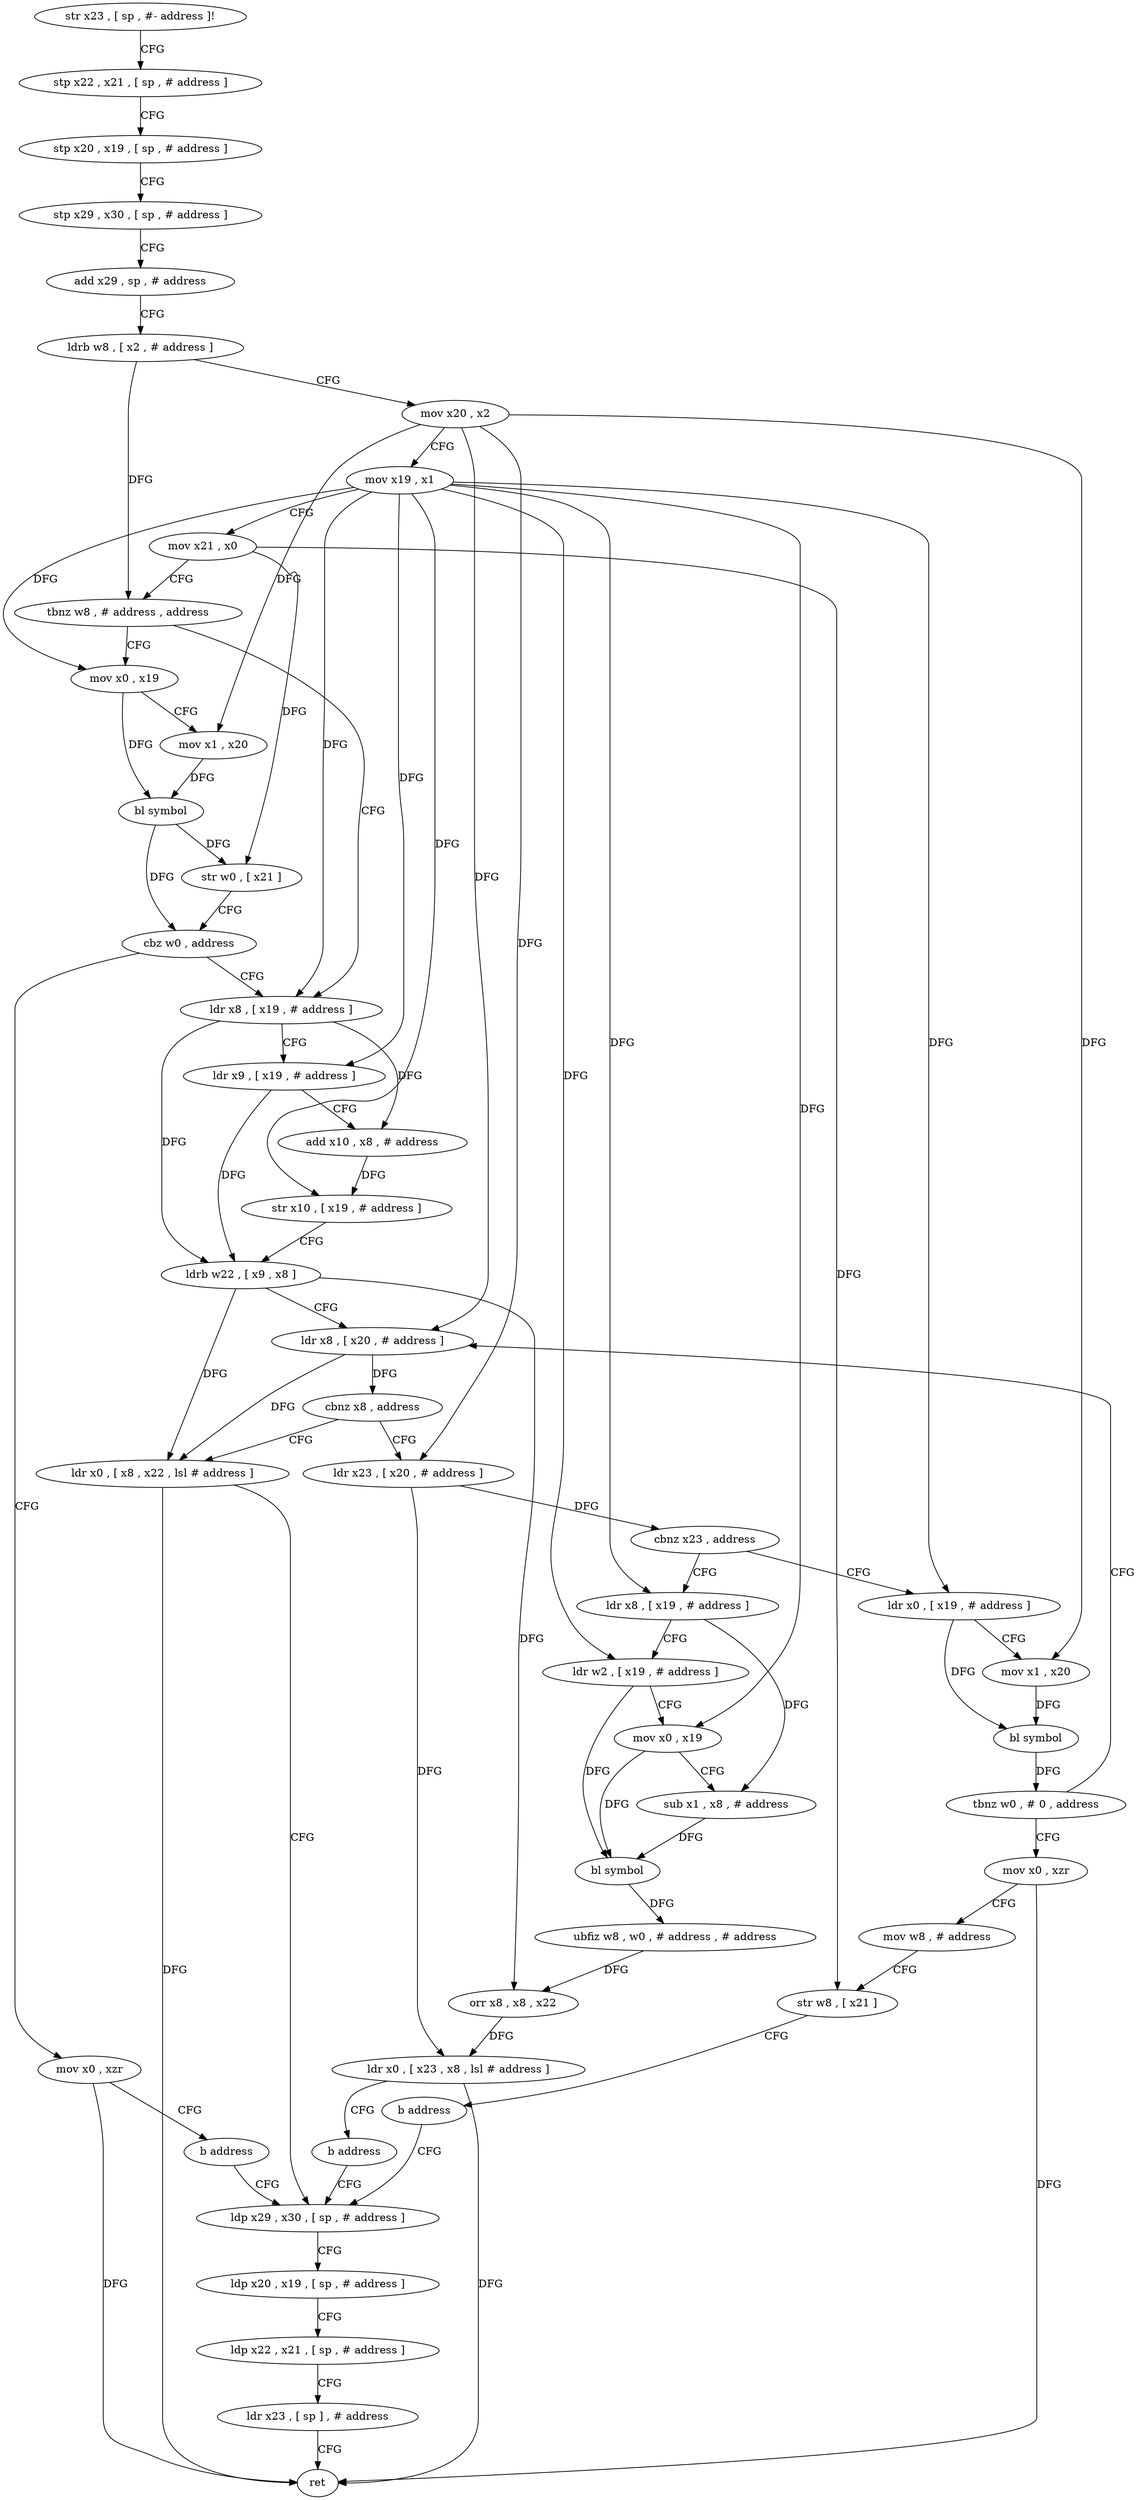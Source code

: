 digraph "func" {
"4248904" [label = "str x23 , [ sp , #- address ]!" ]
"4248908" [label = "stp x22 , x21 , [ sp , # address ]" ]
"4248912" [label = "stp x20 , x19 , [ sp , # address ]" ]
"4248916" [label = "stp x29 , x30 , [ sp , # address ]" ]
"4248920" [label = "add x29 , sp , # address" ]
"4248924" [label = "ldrb w8 , [ x2 , # address ]" ]
"4248928" [label = "mov x20 , x2" ]
"4248932" [label = "mov x19 , x1" ]
"4248936" [label = "mov x21 , x0" ]
"4248940" [label = "tbnz w8 , # address , address" ]
"4249036" [label = "mov x0 , x19" ]
"4248944" [label = "ldr x8 , [ x19 , # address ]" ]
"4249040" [label = "mov x1 , x20" ]
"4249044" [label = "bl symbol" ]
"4249048" [label = "str w0 , [ x21 ]" ]
"4249052" [label = "cbz w0 , address" ]
"4249056" [label = "mov x0 , xzr" ]
"4248948" [label = "ldr x9 , [ x19 , # address ]" ]
"4248952" [label = "add x10 , x8 , # address" ]
"4248956" [label = "str x10 , [ x19 , # address ]" ]
"4248960" [label = "ldrb w22 , [ x9 , x8 ]" ]
"4248964" [label = "ldr x8 , [ x20 , # address ]" ]
"4249060" [label = "b address" ]
"4249016" [label = "ldp x29 , x30 , [ sp , # address ]" ]
"4249012" [label = "ldr x0 , [ x8 , x22 , lsl # address ]" ]
"4248972" [label = "ldr x23 , [ x20 , # address ]" ]
"4248976" [label = "cbnz x23 , address" ]
"4249064" [label = "ldr x8 , [ x19 , # address ]" ]
"4248980" [label = "ldr x0 , [ x19 , # address ]" ]
"4249020" [label = "ldp x20 , x19 , [ sp , # address ]" ]
"4249024" [label = "ldp x22 , x21 , [ sp , # address ]" ]
"4249028" [label = "ldr x23 , [ sp ] , # address" ]
"4249032" [label = "ret" ]
"4249068" [label = "ldr w2 , [ x19 , # address ]" ]
"4249072" [label = "mov x0 , x19" ]
"4249076" [label = "sub x1 , x8 , # address" ]
"4249080" [label = "bl symbol" ]
"4249084" [label = "ubfiz w8 , w0 , # address , # address" ]
"4249088" [label = "orr x8 , x8 , x22" ]
"4249092" [label = "ldr x0 , [ x23 , x8 , lsl # address ]" ]
"4249096" [label = "b address" ]
"4248984" [label = "mov x1 , x20" ]
"4248988" [label = "bl symbol" ]
"4248992" [label = "tbnz w0 , # 0 , address" ]
"4248996" [label = "mov x0 , xzr" ]
"4248968" [label = "cbnz x8 , address" ]
"4249000" [label = "mov w8 , # address" ]
"4249004" [label = "str w8 , [ x21 ]" ]
"4249008" [label = "b address" ]
"4248904" -> "4248908" [ label = "CFG" ]
"4248908" -> "4248912" [ label = "CFG" ]
"4248912" -> "4248916" [ label = "CFG" ]
"4248916" -> "4248920" [ label = "CFG" ]
"4248920" -> "4248924" [ label = "CFG" ]
"4248924" -> "4248928" [ label = "CFG" ]
"4248924" -> "4248940" [ label = "DFG" ]
"4248928" -> "4248932" [ label = "CFG" ]
"4248928" -> "4249040" [ label = "DFG" ]
"4248928" -> "4248964" [ label = "DFG" ]
"4248928" -> "4248972" [ label = "DFG" ]
"4248928" -> "4248984" [ label = "DFG" ]
"4248932" -> "4248936" [ label = "CFG" ]
"4248932" -> "4249036" [ label = "DFG" ]
"4248932" -> "4248944" [ label = "DFG" ]
"4248932" -> "4248948" [ label = "DFG" ]
"4248932" -> "4248956" [ label = "DFG" ]
"4248932" -> "4249064" [ label = "DFG" ]
"4248932" -> "4249068" [ label = "DFG" ]
"4248932" -> "4249072" [ label = "DFG" ]
"4248932" -> "4248980" [ label = "DFG" ]
"4248936" -> "4248940" [ label = "CFG" ]
"4248936" -> "4249048" [ label = "DFG" ]
"4248936" -> "4249004" [ label = "DFG" ]
"4248940" -> "4249036" [ label = "CFG" ]
"4248940" -> "4248944" [ label = "CFG" ]
"4249036" -> "4249040" [ label = "CFG" ]
"4249036" -> "4249044" [ label = "DFG" ]
"4248944" -> "4248948" [ label = "CFG" ]
"4248944" -> "4248952" [ label = "DFG" ]
"4248944" -> "4248960" [ label = "DFG" ]
"4249040" -> "4249044" [ label = "DFG" ]
"4249044" -> "4249048" [ label = "DFG" ]
"4249044" -> "4249052" [ label = "DFG" ]
"4249048" -> "4249052" [ label = "CFG" ]
"4249052" -> "4248944" [ label = "CFG" ]
"4249052" -> "4249056" [ label = "CFG" ]
"4249056" -> "4249060" [ label = "CFG" ]
"4249056" -> "4249032" [ label = "DFG" ]
"4248948" -> "4248952" [ label = "CFG" ]
"4248948" -> "4248960" [ label = "DFG" ]
"4248952" -> "4248956" [ label = "DFG" ]
"4248956" -> "4248960" [ label = "CFG" ]
"4248960" -> "4248964" [ label = "CFG" ]
"4248960" -> "4249012" [ label = "DFG" ]
"4248960" -> "4249088" [ label = "DFG" ]
"4248964" -> "4248968" [ label = "DFG" ]
"4248964" -> "4249012" [ label = "DFG" ]
"4249060" -> "4249016" [ label = "CFG" ]
"4249016" -> "4249020" [ label = "CFG" ]
"4249012" -> "4249016" [ label = "CFG" ]
"4249012" -> "4249032" [ label = "DFG" ]
"4248972" -> "4248976" [ label = "DFG" ]
"4248972" -> "4249092" [ label = "DFG" ]
"4248976" -> "4249064" [ label = "CFG" ]
"4248976" -> "4248980" [ label = "CFG" ]
"4249064" -> "4249068" [ label = "CFG" ]
"4249064" -> "4249076" [ label = "DFG" ]
"4248980" -> "4248984" [ label = "CFG" ]
"4248980" -> "4248988" [ label = "DFG" ]
"4249020" -> "4249024" [ label = "CFG" ]
"4249024" -> "4249028" [ label = "CFG" ]
"4249028" -> "4249032" [ label = "CFG" ]
"4249068" -> "4249072" [ label = "CFG" ]
"4249068" -> "4249080" [ label = "DFG" ]
"4249072" -> "4249076" [ label = "CFG" ]
"4249072" -> "4249080" [ label = "DFG" ]
"4249076" -> "4249080" [ label = "DFG" ]
"4249080" -> "4249084" [ label = "DFG" ]
"4249084" -> "4249088" [ label = "DFG" ]
"4249088" -> "4249092" [ label = "DFG" ]
"4249092" -> "4249096" [ label = "CFG" ]
"4249092" -> "4249032" [ label = "DFG" ]
"4249096" -> "4249016" [ label = "CFG" ]
"4248984" -> "4248988" [ label = "DFG" ]
"4248988" -> "4248992" [ label = "DFG" ]
"4248992" -> "4248964" [ label = "CFG" ]
"4248992" -> "4248996" [ label = "CFG" ]
"4248996" -> "4249000" [ label = "CFG" ]
"4248996" -> "4249032" [ label = "DFG" ]
"4248968" -> "4249012" [ label = "CFG" ]
"4248968" -> "4248972" [ label = "CFG" ]
"4249000" -> "4249004" [ label = "CFG" ]
"4249004" -> "4249008" [ label = "CFG" ]
"4249008" -> "4249016" [ label = "CFG" ]
}
